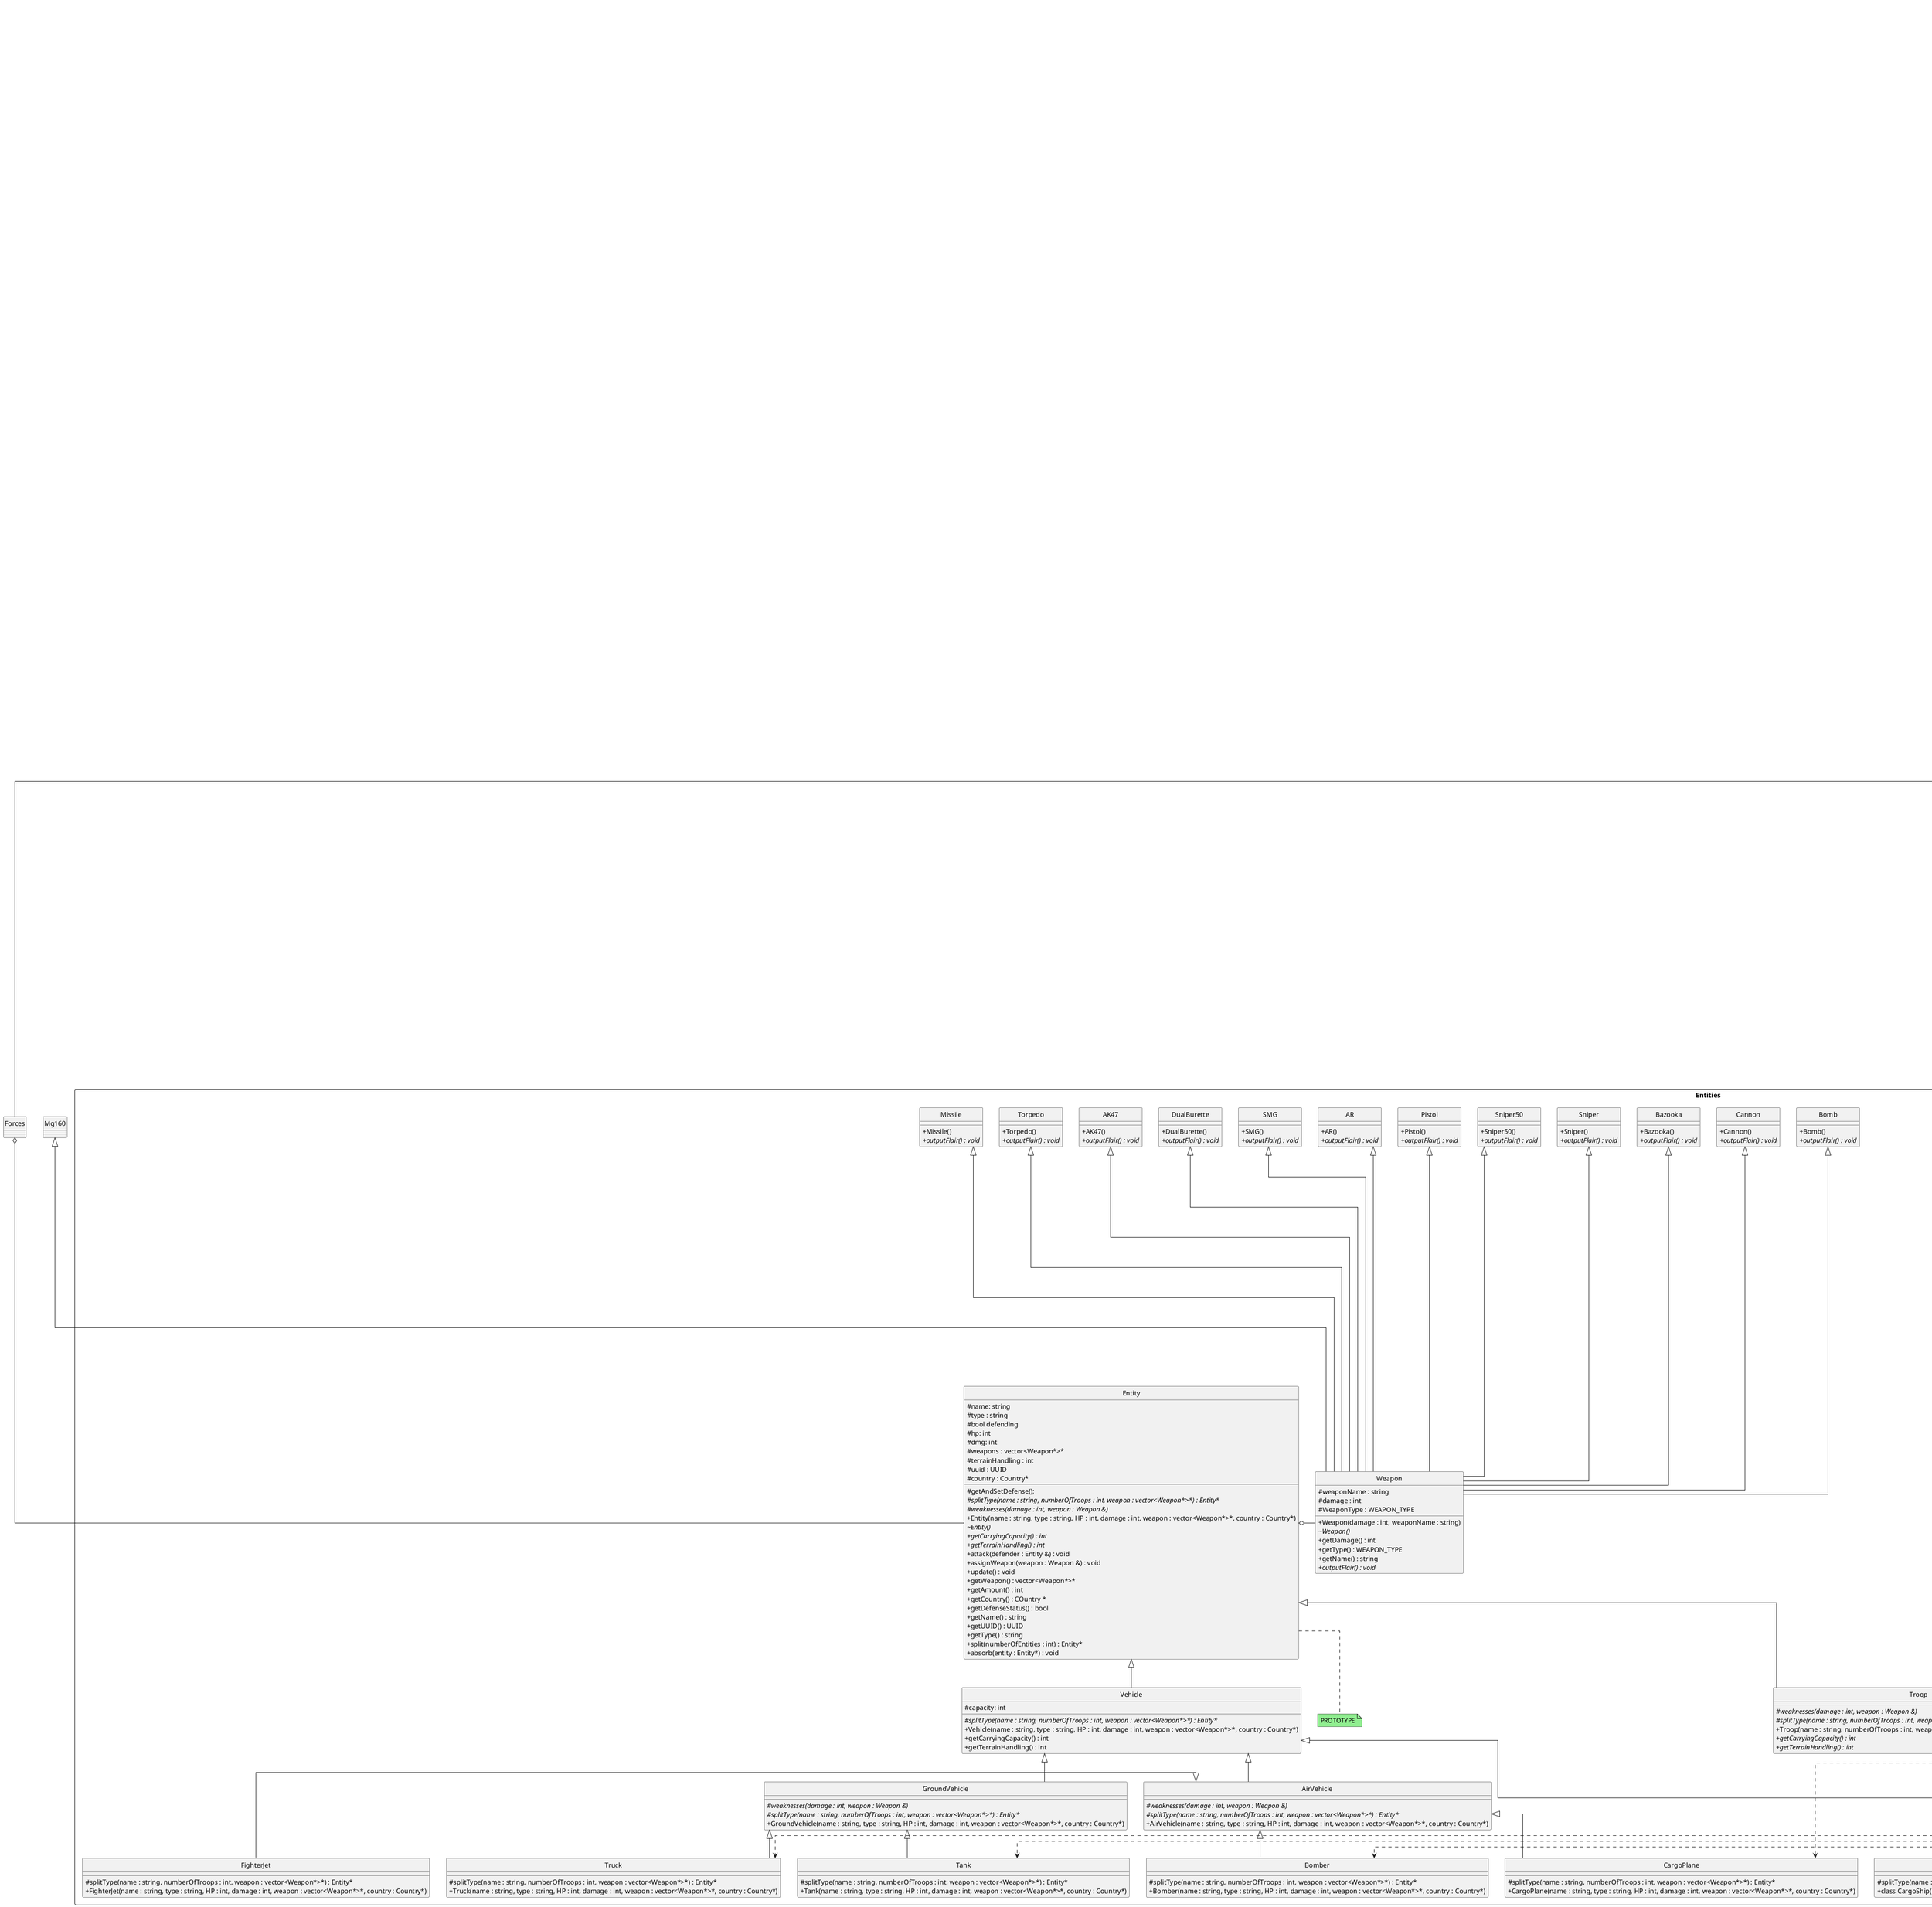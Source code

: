 !include <font-awesome/common>
@startuml Rhodey Class Diagram
skinparam classAttributeIconSize 0
title Rhodey War Simulator
hide circle
skinparam linetype ortho

' ===== CLASSES =====

rectangle UI as UI {
    class UI {
        - war : War*
        + UI(war : War*)
        + executeDispute() : void
        + render() : void
        + simSetup() : void
        + startSim() : void
    }
}
note bottom of UI #lightblue : USER INTERFACE

rectangle "AllianceGroups" {
    class Alliance {
        - name : string
        - teamA = false : bool
        - members : vector<Country *>
        - first : static int
        - enemyAlliance : Alliance*
        + Alliance(name :; string, teamA : bool)
        + add(Country* ) : void
        + print() : void
        + setEnemyAlliance(enemyAlliance : Alliance*) : void
        + getMembers() : vector<Country*>
        + isTeamA() : bool 
        + containsCountry(country : Country*) : bool
        + getAllianceNames() : vector<Country*>
        + getMemberModuloSize(modIndex) : Country*
        + getIthCountry(index : int) : Country*
        + getEnemyAlliance() : Alliance*
        + numCountries() : int
    }

    class Country {
        - map : Map*
        - name : string
        - strategy : BattleStrategy*
        - population : int
        - economy : double
        - resources : double
        - research : double
        - aggressiveness : double
        - goalRating : double
        - numSpies : double
        - numTroops : int
        - numVehicles : int
        - numEnemyRegions : int
        + morale : double
        + Country(name : string)
        + Country(name : string, map : Map*)
        ~Country
        + getName() : string
        + takeTurn() : void
        + generatePersonalityMatrix() : void
        + generateValueMatrix() : Eigen::MatrixXd
        + generateRandomNums() : double*
        + setStrategy() : void
        + decideStrategy() : void
        + getFormattedStats() : vector<std::string>
        + getAlliance() : Alliance *
        + getCountriesBeingSpiedOn() : vector<std::pair<Country*, double>>*
        + getMorale() : double
        + getEconomy() : double
        + getPopulation() : int
        + getResearch() : double
        + getGoalRating() : double
        + getAggressiveness() : double
        + getResources() : double
        + getNumSpies() : int
        + getNumTroops() : int
        + getNumVehicles() : int
        + getNumEnemyRegions() : int
        + setMorale(morale : double) : void
        + setEconomy(economy : double) : void
        + setPopulation(population : double) : void
        + setResearch(research : double) : void
        + setGoalRating(goalRating : double) : void
        + setAggressiveness(aggressiveness : double) : void
        + setResources(resources : double) : void
        + setNumSpies(spies : double) : void
        + setNumTroops(numTroops : double) : void
        + setNumVehicles(numVehicles : double) : void
        + setNumEnemyRegions(EnemyRegions : double) : void
    }

    class Observable{
        - countriesThatAreSpyingOnMe : vector<Country*>
        - countryBeingSpiedOn : Country*
        + spyOnCountry(country : Country*) : void
        + alertSpyCountries() : void
        + recieveIntel(countryBeingSpiedOn : Country*)
    }
}

rectangle MapRegions{
    class Region {
        - name: string
        - uuid : UUID
        - coords : MapCoords
        - possessor : Country*
        + Region(possessor : Country*)
        + Region(name : string, xCoord : int, yCoord : int, possessor : Country*)
        + Region(xCoord : int, yCoord : int, possessor : Country*)
        + getUUID() : UUID
        + getRegionName() : string
        + getCoords() : MapCoords
        + setRegionCoords(xCoord : int, yCoord : int) : void
        + getPossessor() : Country*
        + setPossessor(possessor : Country*) : void
    }

    class Map {
        - regions : std::map<regionUUID, Region*>
        - travelDifficultyField_allianceA : scalarField2D
        - travelDifficultyField_allianceB : scalarField2D
        - occupancyTable : OccupancyTable*
        - distToRegion(x : int, y : int, r : Region*) : static float
        - randomInitializeRegions(numRegions : int, allCountries : vector<Country*>) : void
        - recalculateTravelFields() : void 
        + numRegions = 10 : static const unsigned int
        + mapW = 100 : static const unsigned int
        + mapH = 100 : static const unsigned int
        + Map(allCountries : vector<Country*>, testing = false : bool)
        ~Map()
        + getAllAvailableRegionsForAttack(Country *) : vector<Region*>
        + getTravelFieldA() : scalarField2D
        + getTravelFieldB() : scalarField2D
        + getRegionLocations() : vector<MapCoords>
        + getCurrentMapData() : MapData
        + getRegionAt(x : int, y : int) : Region*
        + getTravelDifficulty(from : MapCoords, to : MapCoords, weAreTeamA : bool) : float
        + getOccupancyTable() : OccupancyTable*
        + getEnemyRatioInRegion(region : Region*, teamA : bool)
        + getRegionsOwnedBy(country : Country*) : vector<Region*>
        + getRegionsOwnedBy(teamA : bool) : vector<Region*>
        + getRegionWithHighestEnemyRatio(teamA : bool) : Region*
        + makeMemento() : MapMemento*
        + setMemento(mem : MapMemento*) : void
    }
}



rectangle "War " as War {

    class Simulation {
        + Simulation()
        {static} - uniqueInstance: Simulation*
        # Simulation()
        #~Simulation()
        #Simulation(Simulation &)
        #=(Simulation &) : Simulation &
        - view: UIView*
        - war: War*
        - playerName: string
        ~Simulation()

    }

    class War{
        - warPhase : WarPhase*
        - map : Map*
        - frameCount : int
        + War()
        ~ War()
        + teamA : Alliance*
        + teamB : Alliance*
        + warState : static string
        + warStateDesc : static string
        + warStateThumbnail : static vector<string>
        + warStateThumbnailFrameCount : static int
        + warStateThumbnailColor : static ftxui::Color
        + step() : void
        + onEvent(e : ftxui::Event) : bool
        + transitionTo(warPhase : WarPhase*);
        + addCountryToSideA(country : Country*)
        + addCountryToSideB(country : Country*)
        + getSideCountryIsOn(country : Country*)
        + getAllCountries() : vector<Country*>
        + changeState() : void
        + start() : void
        + isOver() : bool
        + getMap() : Map*
    }



    class WarPhases {
        {abstract} + handleWarChange(war : War*) : void
        {abstract} + getCurrentWarState() : string
        + thumbnail : string
        + warPhase : phase
    }

    class Dispute {
        + Dispute()
        + handleWarChange(war : War*) : void
        + getCurrentWarState() : string
    }

    class Conflict {
        + Conflict()
        + handleWarChange(war : War*) : void
        + getCurrentWarState() : string
    }

    class Hostilities {
        + Hostilities()
        + handleWarChange(war : War*) : void
        + getCurrentWarState() : string
    }

    class PostWar {
        + PostWar()
        + handleWarChange(war : War*) : void
        + getCurrentWarState() : string
    }

    class DisputeSettled {
        + DisputeSettled()
        + handleWarChange(war : War*) : void
        + getCurrentWarState() : string
    }
    note bottom #lightgreen : STATE
}
note top of War #lightgreen : SINGLETON



rectangle Spies {

    class SpyAgency {
        # workFor: vector<Country*>
        # spyingOn: vector<Country*>
        # status: string
        + SpyAgency(spyingFor Country*, spyingOn Country*)
        + update(): void
        ~SpyAgency()
    }

    class Spy {
        {abstract} + update(): void
    }

}
note right #lightgreen : OBSERVER





'==== Factory method ===='
rectangle "Factories" {
class UnitFactory{
    # name: string
    # num: int
    # _con : Country*
    # w1 : vector<Weapon*>*
    # w2 : vector<Weapon*>*
    # w3 : vector<Weapon*>*
    # w4 : vector<Weapon*>*
    # w5 : vector<Weapon*>*
    # w6 : vector<Weapon*>*
    # e : Entity*
    ~ unitFactory()
    + {abstract} makeUnit(name : string, int : num, weapons : vector<Weapon*>*): Entity*

}

class VehicleFactory {
    + VehicleFactory(name : string, int : num, vehicle : VehicleType, con : Country*)
    ~ VehicleFactory()
    + makeUnit(): Entity*
}

class TroopFactory {
    + TroopFactory(name : string, int : num, con : Country*)
    ~ TruckFactory()
    + makeUnit(): Entity*
}

enum VehicleType {
    <<enumeration>>
    Truck
    Tank
    Carrier
    CargoShip
    Warship
    Submarine
    FighterJet
    Bomber
    CargoPlane
}

enum WeaponType {
    <<enumeration>>
    Bazooka
    Sniper
    Sniper50
    Pistol
    AR
    SMG
    DualBuretter
    Ak47
    Bomb
    Cannon
    Torpedo
    Missile
    MG160
}
}
note bottom #lightgreen : ABSTRACT FACTORY

class Battle {
- country: Country*
- Region: Region*
- attackingForces: Forces**
- defendingForces: Forces**
+ Battle(Forces~**, Forces~**, Region*, Country*)
+ start(): void
+ end(): void
~Battle()
}


'==== Entities ===='
rectangle "Entities" {

class Entity {
    # name: string
    # type : string
    # bool defending
    # hp: int
    # dmg: int
    # weapons : vector<Weapon*>*
    # terrainHandling : int
    # uuid : UUID
    # country : Country*
    # getAndSetDefense();
    {abstract} # splitType(name : string, numberOfTroops : int, weapon : vector<Weapon*>*) : Entity*
    {abstract} # weaknesses(damage : int, weapon : Weapon &)
    + Entity(name : string, type : string, HP : int, damage : int, weapon : vector<Weapon*>*, country : Country*)
    {abstract} ~ Entity()
    {abstract} + getCarryingCapacity() : int
    {abstract} + getTerrainHandling() : int
    + attack(defender : Entity &) : void
    + assignWeapon(weapon : Weapon &) : void
    + update() : void
    + getWeapon() : vector<Weapon*>*
    + getAmount() : int
    + getCountry() : COuntry *
    + getDefenseStatus() : bool
    + getName() : string
    + getUUID() : UUID
    + getType() : string
    + split(numberOfEntities : int) : Entity*
    + absorb(entity : Entity*) : void
}
note bottom #lightgreen : PROTOTYPE

class Vehicle {
    # capacity: int
    {abstract} # splitType(name : string, numberOfTroops : int, weapon : vector<Weapon*>*) : Entity*
    + Vehicle(name : string, type : string, HP : int, damage : int, weapon : vector<Weapon*>*, country : Country*)
    + getCarryingCapacity() : int
    + getTerrainHandling() : int
}

class GroundVehicle {
    {abstract} # weaknesses(damage : int, weapon : Weapon &)
    {abstract} # splitType(name : string, numberOfTroops : int, weapon : vector<Weapon*>*) : Entity*
    + GroundVehicle(name : string, type : string, HP : int, damage : int, weapon : vector<Weapon*>*, country : Country*)
}

class Truck {
    # splitType(name : string, numberOfTroops : int, weapon : vector<Weapon*>*) : Entity*
    + Truck(name : string, type : string, HP : int, damage : int, weapon : vector<Weapon*>*, country : Country*)
}

class Tank {
    # splitType(name : string, numberOfTroops : int, weapon : vector<Weapon*>*) : Entity*
    + Tank(name : string, type : string, HP : int, damage : int, weapon : vector<Weapon*>*, country : Country*)
}

class AirVehicle {
    {abstract} # weaknesses(damage : int, weapon : Weapon &)
    {abstract} # splitType(name : string, numberOfTroops : int, weapon : vector<Weapon*>*) : Entity*
    + AirVehicle(name : string, type : string, HP : int, damage : int, weapon : vector<Weapon*>*, country : Country*)
}

class FighterJet {
    # splitType(name : string, numberOfTroops : int, weapon : vector<Weapon*>*) : Entity*
    + FighterJet(name : string, type : string, HP : int, damage : int, weapon : vector<Weapon*>*, country : Country*)
}

class Bomber {
    # splitType(name : string, numberOfTroops : int, weapon : vector<Weapon*>*) : Entity*
    + Bomber(name : string, type : string, HP : int, damage : int, weapon : vector<Weapon*>*, country : Country*)
}

class CargoPlane {
    # splitType(name : string, numberOfTroops : int, weapon : vector<Weapon*>*) : Entity*
    + CargoPlane(name : string, type : string, HP : int, damage : int, weapon : vector<Weapon*>*, country : Country*)
}

class WaterVehicle {
    {abstract} # weaknesses(damage : int, weapon : Weapon &)
    {abstract} # splitType(name : string, numberOfTroops : int, weapon : vector<Weapon*>*) : Entity*
    + WaterVehicle(name : string, type : string, HP : int, damage : int, weapon : vector<Weapon*>*, country : Country*)
}

class CargoShip {
    # splitType(name : string, numberOfTroops : int, weapon : vector<Weapon*>*) : Entity*
    + class CargoShip(name : string, type : string, HP : int, damage : int, weapon : vector<Weapon*>*, country : Country*)
}

class Warship {
    # splitType(name : string, numberOfTroops : int, weapon : vector<Weapon*>*) : Entity*
    + Warship(name : string, type : string, HP : int, damage : int, weapon : vector<Weapon*>*, country : Country*)
}

class Submarine {
    # splitType(name : string, numberOfTroops : int, weapon : vector<Weapon*>*) : Entity*
    + Submarine(name : string, type : string, HP : int, damage : int, weapon : vector<Weapon*>*, country : Country*)
}

class Carrier {
    # splitType(name : string, numberOfTroops : int, weapon : vector<Weapon*>*) : Entity*
    + Submarine(name : string, type : string, HP : int, damage : int, weapon : vector<Weapon*>*, country : Country*)
}

class Troop {
    {abstract} # weaknesses(damage : int, weapon : Weapon &)
    {abstract} # splitType(name : string, numberOfTroops : int, weapon : vector<Weapon*>*) : Entity*
    + Troop(name : string, numberOfTroops : int, weapon vector<Weapon*>*, country* Country)
    {abstract} + getCarryingCapacity() : int
    {abstract} + getTerrainHandling() : int
}

class Weapon {
    # weaponName : string
    # damage : int
    # WeaponType : WEAPON_TYPE
    + Weapon(damage : int, weaponName : string)
    {abstract} ~Weapon()
    + getDamage() : int
    + getType() : WEAPON_TYPE
    + getName() : string
    {abstract} + outputFlair() : void 
}

class Bazooka{ 
    + Bazooka()
    {abstract} + outputFlair() : void
}
class Sniper{ 
    + Sniper()
    {abstract} + outputFlair() : void
}
class Sniper50{ 
    + Sniper50()
    {abstract} + outputFlair() : void
}
class Pistol{ 
    + Pistol()
    {abstract} + outputFlair() : void
} 
class AR{ 
    + AR()
    {abstract} + outputFlair() : void
}
class SMG{ 
    + SMG()
    {abstract} + outputFlair() : void
}
class DualBurette{ 
    + DualBurette()
    {abstract} + outputFlair() : void
}
class AK47{ 
    + AK47()
    {abstract} + outputFlair() : void
}
class Torpedo{ 
    + Torpedo()
    {abstract} + outputFlair() : void
}
class Missile{ 
    + Missile()
    {abstract} + outputFlair() : void
}
class Bomb{ 
    + Bomb()
    {abstract} + outputFlair() : void
}
class Cannon{ 
    + Cannon()
    {abstract} + outputFlair() : void
}
class MG160{ 
    + MG160()
    {abstract} + outputFlair() : void
}




}
note bottom #lightgreen : TEMPLATE METHOD


'==== Different strategy states ===='
rectangle "Strategy States" as StratStates {
class BattleStrategy {
    # uf : TroopFactory*
    # vf : VehicelFactory*
    # _con : Country*
    {abstract} + warAlgorithm(enum : int)
    {abstract} ~BatttleStrategy
}

class DefensiveStrategy {
    - def : enum
    - friendlyRegion : Region*
    - enemyRegion : Region*
    - _name : string
    - num : int
    + DefensiveStrategy()
    ~ DefensiveStrategy()
    + warAlgorithm(def : int)
    + redistributeTroops(): void
    + recruitTroops(): void
    + setNameNumCont(name : string, num : int, con : Country *): void
    + setDef(def : enum) : void
    + setFriendlyRegion(friendlyRegion : Region*): void
    + setEnemyRegion(friendlyRegion : Region*): void
}

class OffensiveStrategy {
    - off : enum
    - friendlyRegion : Region*
    - enemyRegion : Region*
    + OffensiveStrategy()
    ~ OffensiveStrategy()
    + warAlgorithm(def : int)
    + redistributeTroops(): void
    + attack(): void
    + setFriendlyRegion(friendlyRegion : Region*): void
    + setEnemyRegion(friendlyRegion : Region*): void
}

class ResearchStrategy {
    - rad : enum
    - country : Country*
    + ResearchStrategy()
    ~ ResearchStrategy()
    + warAlgorithm(rad : int)
    + developResources(): void
    + developEconomy(): void
    + research(): void
    + setCountry(country : Country*): void
}

class PrepareStrategy {
    - prep : enum
    - friendlyRegion : Region*
    - enemyRegion : Region*
    - _name : string
    - _num : int
    - _veh : enum
    + PrepareStrategy()
    ~ PrepareStrategy()
    + warAlgorithm(prep : int)
    + recruitTroops(): void
    + buildVehicles(): void
    + setFriendlyRegion(friendlyRegion : Region*): void
    + setEnemyRegion(friendlyRegion : Region*): void
    + setNameNumCont(name : string, num : int, con : Country *): void
    + setVehicle(name : string, num : int, con : Country *, con : enum): void
}

class DiplomacyStrategy{
    - dip : enum
    - myCountry : Country*
    - enemyCountry : COuntry*
    + DiplomacyStrategy()
    ~ DiplomacyStrategy
    + warAlgorithm(dip : int)
    + proposeTreaty(): void
    + surrender(): void
    + setMyCountry(myCountry : Country*) : void
    + setEnemyCoutnry(enemyCountry : Country*) : void
}
}
note right of StratStates #lightgreen : STRATEGY




rectangle "Mementos" as Mementos {
class WarMemento{
    +getState()
    -state: WarState*
    ~Memento():virtual
}
class caretaker {
    - warStates: vector<WarMemento>
    + add(memento WarMemento):void

}

class WarState {

    - Vector<String>
    - WarState(War* war)
}
}
note top of Mementos #lightgreen : MEMENTO

' ===== RELATIONSHIPS =====
Simulation o- War
Simulation o- Simulation

Entity o- Weapon
Entity <|-- Troop
Entity <|-- Vehicle
Vehicle <|-- GroundVehicle
Vehicle <|-- AirVehicle
Vehicle <|-- WaterVehicle
GroundVehicle <|-- Truck
GroundVehicle <|-- Tank
AirVehicle <|-- FighterJet
AirVehicle <|-- Bomber
AirVehicle <|-- CargoPlane
WaterVehicle <|-- CargoShip
WaterVehicle <|-- Warship
WaterVehicle <|-- Submarine
WaterVehicle <|-- Carrier


UnitFactory <|-- VehicleFactory
UnitFactory <|-- TroopFactory
VehicleFactory ..> Truck : <<instantiates>>
VehicleFactory ..> Tank : <<instantiates>>
VehicleFactory ..> Warship : <<instantiates>>
VehicleFactory ..> Submarine : <<instantiates>>
VehicleFactory ..> Carrier : <<instantiates>>
VehicleFactory ..> CargoShip : <<instantiates>>
VehicleFactory ..> Bomber : <<instantiates>>
VehicleFactory ..> CargoPlane : <<instantiates>>
TroopFactory   ..> Troop : <<instantiates>>
DefensiveStrategy ..> TroopFactory : <<instantiates>>
PrepareStrategy ..> TroopFactory : <<instantiates>>
PrepareStrategy ..> VehicleFactory : <<instantiates>>

War ..> WarMemento
caretaker o-- WarMemento
WarMemento o-- WarState

Forces o-- Entity

Country o-- VehicleFactory
Country o-- TroopFactory

Battle o-- Country

SpyAgency <|-- Spy
Military o-- SpyAgency

Alliance <|-- Country
War o-- Alliance
BattleStrategy o-- Country
DefensiveStrategy <|-- BattleStrategy
OffensiveStrategy <|-- BattleStrategy
ResearchStrategy <|-- BattleStrategy
PrepareStrategy <|-- BattleStrategy
DiplomacyStrategy <|-- BattleStrategy

Dispute <|-- WarPhases
Conflict <|-- WarPhases
Hostilities <|-- WarPhases
PostWar <|-- WarPhases
DisputeSettled <|-- WarPhases

War o-l- WarPhases
WarPhases o- War
War o-- Battle

War o-- Map
Map o-- Region
Region o-- Country
Region o-- Forces
Battle o-- Region
' UI Model View Controller
UIView -u-o UIController
UIController -d-o UIView
UIController -r-o Simulation
Simulation -r-o UIView

Bazooka <|-- Weapon
Sniper <|-- Weapon
Sniper50 <|-- Weapon
Pistol <|-- Weapon
AR <|-- Weapon
SMG <|-- Weapon
DualBurette <|-- Weapon
AK47 <|-- Weapon
Torpedo <|-- Weapon
Missile <|-- Weapon
Bomb <|-- Weapon
Cannon <|-- Weapon
Mg160 <|-- Weapon

@enduml